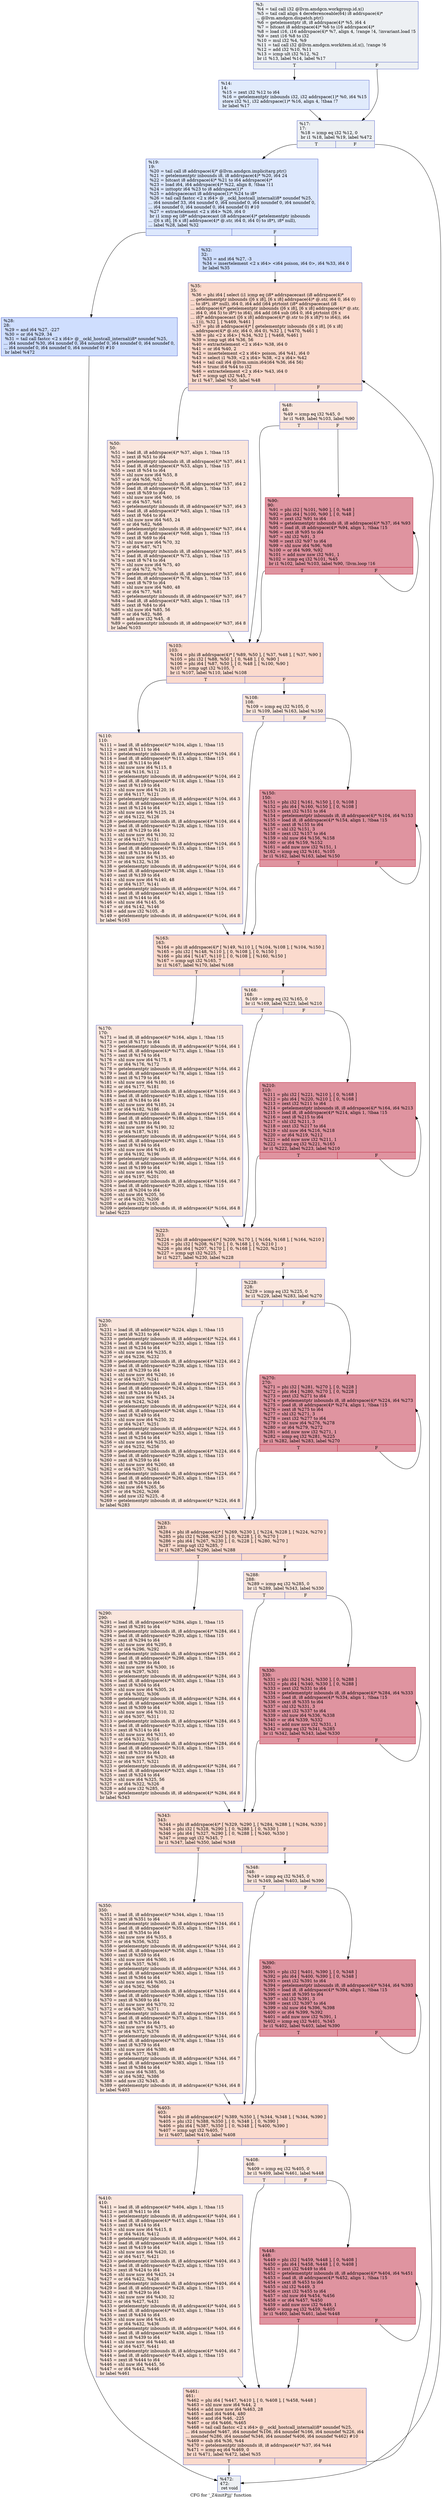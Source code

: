 digraph "CFG for '_Z4initPjjj' function" {
	label="CFG for '_Z4initPjjj' function";

	Node0x5479120 [shape=record,color="#3d50c3ff", style=filled, fillcolor="#d6dce470",label="{%3:\l  %4 = tail call i32 @llvm.amdgcn.workgroup.id.x()\l  %5 = tail call align 4 dereferenceable(64) i8 addrspace(4)*\l... @llvm.amdgcn.dispatch.ptr()\l  %6 = getelementptr i8, i8 addrspace(4)* %5, i64 4\l  %7 = bitcast i8 addrspace(4)* %6 to i16 addrspace(4)*\l  %8 = load i16, i16 addrspace(4)* %7, align 4, !range !4, !invariant.load !5\l  %9 = zext i16 %8 to i32\l  %10 = mul i32 %4, %9\l  %11 = tail call i32 @llvm.amdgcn.workitem.id.x(), !range !6\l  %12 = add i32 %10, %11\l  %13 = icmp ult i32 %12, %2\l  br i1 %13, label %14, label %17\l|{<s0>T|<s1>F}}"];
	Node0x5479120:s0 -> Node0x547b050;
	Node0x5479120:s1 -> Node0x547b0e0;
	Node0x547b050 [shape=record,color="#3d50c3ff", style=filled, fillcolor="#bbd1f870",label="{%14:\l14:                                               \l  %15 = zext i32 %12 to i64\l  %16 = getelementptr inbounds i32, i32 addrspace(1)* %0, i64 %15\l  store i32 %1, i32 addrspace(1)* %16, align 4, !tbaa !7\l  br label %17\l}"];
	Node0x547b050 -> Node0x547b0e0;
	Node0x547b0e0 [shape=record,color="#3d50c3ff", style=filled, fillcolor="#d6dce470",label="{%17:\l17:                                               \l  %18 = icmp eq i32 %12, 0\l  br i1 %18, label %19, label %472\l|{<s0>T|<s1>F}}"];
	Node0x547b0e0:s0 -> Node0x547b640;
	Node0x547b0e0:s1 -> Node0x547b690;
	Node0x547b640 [shape=record,color="#3d50c3ff", style=filled, fillcolor="#b2ccfb70",label="{%19:\l19:                                               \l  %20 = tail call i8 addrspace(4)* @llvm.amdgcn.implicitarg.ptr()\l  %21 = getelementptr inbounds i8, i8 addrspace(4)* %20, i64 24\l  %22 = bitcast i8 addrspace(4)* %21 to i64 addrspace(4)*\l  %23 = load i64, i64 addrspace(4)* %22, align 8, !tbaa !11\l  %24 = inttoptr i64 %23 to i8 addrspace(1)*\l  %25 = addrspacecast i8 addrspace(1)* %24 to i8*\l  %26 = tail call fastcc \<2 x i64\> @__ockl_hostcall_internal(i8* noundef %25,\l... i64 noundef 33, i64 noundef 0, i64 noundef 0, i64 noundef 0, i64 noundef 0,\l... i64 noundef 0, i64 noundef 0, i64 noundef 0) #10\l  %27 = extractelement \<2 x i64\> %26, i64 0\l  br i1 icmp eq (i8* addrspacecast (i8 addrspace(4)* getelementptr inbounds\l... ([6 x i8], [6 x i8] addrspace(4)* @.str, i64 0, i64 0) to i8*), i8* null),\l... label %28, label %32\l|{<s0>T|<s1>F}}"];
	Node0x547b640:s0 -> Node0x547c5f0;
	Node0x547b640:s1 -> Node0x547cfe0;
	Node0x547c5f0 [shape=record,color="#3d50c3ff", style=filled, fillcolor="#93b5fe70",label="{%28:\l28:                                               \l  %29 = and i64 %27, -227\l  %30 = or i64 %29, 34\l  %31 = tail call fastcc \<2 x i64\> @__ockl_hostcall_internal(i8* noundef %25,\l... i64 noundef %30, i64 noundef 0, i64 noundef 0, i64 noundef 0, i64 noundef 0,\l... i64 noundef 0, i64 noundef 0, i64 noundef 0) #10\l  br label %472\l}"];
	Node0x547c5f0 -> Node0x547b690;
	Node0x547cfe0 [shape=record,color="#3d50c3ff", style=filled, fillcolor="#93b5fe70",label="{%32:\l32:                                               \l  %33 = and i64 %27, -3\l  %34 = insertelement \<2 x i64\> \<i64 poison, i64 0\>, i64 %33, i64 0\l  br label %35\l}"];
	Node0x547cfe0 -> Node0x547de40;
	Node0x547de40 [shape=record,color="#3d50c3ff", style=filled, fillcolor="#f7ac8e70",label="{%35:\l35:                                               \l  %36 = phi i64 [ select (i1 icmp eq (i8* addrspacecast (i8 addrspace(4)*\l... getelementptr inbounds ([6 x i8], [6 x i8] addrspace(4)* @.str, i64 0, i64 0)\l... to i8*), i8* null), i64 0, i64 add (i64 ptrtoint (i8* addrspacecast (i8\l... addrspace(4)* getelementptr inbounds ([6 x i8], [6 x i8] addrspace(4)* @.str,\l... i64 0, i64 5) to i8*) to i64), i64 add (i64 sub (i64 0, i64 ptrtoint ([6 x\l... i8]* addrspacecast ([6 x i8] addrspace(4)* @.str to [6 x i8]*) to i64)), i64\l... 1))), %32 ], [ %469, %461 ]\l  %37 = phi i8 addrspace(4)* [ getelementptr inbounds ([6 x i8], [6 x i8]\l... addrspace(4)* @.str, i64 0, i64 0), %32 ], [ %470, %461 ]\l  %38 = phi \<2 x i64\> [ %34, %32 ], [ %468, %461 ]\l  %39 = icmp ugt i64 %36, 56\l  %40 = extractelement \<2 x i64\> %38, i64 0\l  %41 = or i64 %40, 2\l  %42 = insertelement \<2 x i64\> poison, i64 %41, i64 0\l  %43 = select i1 %39, \<2 x i64\> %38, \<2 x i64\> %42\l  %44 = tail call i64 @llvm.umin.i64(i64 %36, i64 56)\l  %45 = trunc i64 %44 to i32\l  %46 = extractelement \<2 x i64\> %43, i64 0\l  %47 = icmp ugt i32 %45, 7\l  br i1 %47, label %50, label %48\l|{<s0>T|<s1>F}}"];
	Node0x547de40:s0 -> Node0x547edb0;
	Node0x547de40:s1 -> Node0x547ee40;
	Node0x547ee40 [shape=record,color="#3d50c3ff", style=filled, fillcolor="#f3c7b170",label="{%48:\l48:                                               \l  %49 = icmp eq i32 %45, 0\l  br i1 %49, label %103, label %90\l|{<s0>T|<s1>F}}"];
	Node0x547ee40:s0 -> Node0x547f010;
	Node0x547ee40:s1 -> Node0x547f060;
	Node0x547edb0 [shape=record,color="#3d50c3ff", style=filled, fillcolor="#f3c7b170",label="{%50:\l50:                                               \l  %51 = load i8, i8 addrspace(4)* %37, align 1, !tbaa !15\l  %52 = zext i8 %51 to i64\l  %53 = getelementptr inbounds i8, i8 addrspace(4)* %37, i64 1\l  %54 = load i8, i8 addrspace(4)* %53, align 1, !tbaa !15\l  %55 = zext i8 %54 to i64\l  %56 = shl nuw nsw i64 %55, 8\l  %57 = or i64 %56, %52\l  %58 = getelementptr inbounds i8, i8 addrspace(4)* %37, i64 2\l  %59 = load i8, i8 addrspace(4)* %58, align 1, !tbaa !15\l  %60 = zext i8 %59 to i64\l  %61 = shl nuw nsw i64 %60, 16\l  %62 = or i64 %57, %61\l  %63 = getelementptr inbounds i8, i8 addrspace(4)* %37, i64 3\l  %64 = load i8, i8 addrspace(4)* %63, align 1, !tbaa !15\l  %65 = zext i8 %64 to i64\l  %66 = shl nuw nsw i64 %65, 24\l  %67 = or i64 %62, %66\l  %68 = getelementptr inbounds i8, i8 addrspace(4)* %37, i64 4\l  %69 = load i8, i8 addrspace(4)* %68, align 1, !tbaa !15\l  %70 = zext i8 %69 to i64\l  %71 = shl nuw nsw i64 %70, 32\l  %72 = or i64 %67, %71\l  %73 = getelementptr inbounds i8, i8 addrspace(4)* %37, i64 5\l  %74 = load i8, i8 addrspace(4)* %73, align 1, !tbaa !15\l  %75 = zext i8 %74 to i64\l  %76 = shl nuw nsw i64 %75, 40\l  %77 = or i64 %72, %76\l  %78 = getelementptr inbounds i8, i8 addrspace(4)* %37, i64 6\l  %79 = load i8, i8 addrspace(4)* %78, align 1, !tbaa !15\l  %80 = zext i8 %79 to i64\l  %81 = shl nuw nsw i64 %80, 48\l  %82 = or i64 %77, %81\l  %83 = getelementptr inbounds i8, i8 addrspace(4)* %37, i64 7\l  %84 = load i8, i8 addrspace(4)* %83, align 1, !tbaa !15\l  %85 = zext i8 %84 to i64\l  %86 = shl nuw i64 %85, 56\l  %87 = or i64 %82, %86\l  %88 = add nsw i32 %45, -8\l  %89 = getelementptr inbounds i8, i8 addrspace(4)* %37, i64 8\l  br label %103\l}"];
	Node0x547edb0 -> Node0x547f010;
	Node0x547f060 [shape=record,color="#b70d28ff", style=filled, fillcolor="#b70d2870",label="{%90:\l90:                                               \l  %91 = phi i32 [ %101, %90 ], [ 0, %48 ]\l  %92 = phi i64 [ %100, %90 ], [ 0, %48 ]\l  %93 = zext i32 %91 to i64\l  %94 = getelementptr inbounds i8, i8 addrspace(4)* %37, i64 %93\l  %95 = load i8, i8 addrspace(4)* %94, align 1, !tbaa !15\l  %96 = zext i8 %95 to i64\l  %97 = shl i32 %91, 3\l  %98 = zext i32 %97 to i64\l  %99 = shl nuw i64 %96, %98\l  %100 = or i64 %99, %92\l  %101 = add nuw nsw i32 %91, 1\l  %102 = icmp eq i32 %101, %45\l  br i1 %102, label %103, label %90, !llvm.loop !16\l|{<s0>T|<s1>F}}"];
	Node0x547f060:s0 -> Node0x547f010;
	Node0x547f060:s1 -> Node0x547f060;
	Node0x547f010 [shape=record,color="#3d50c3ff", style=filled, fillcolor="#f7ac8e70",label="{%103:\l103:                                              \l  %104 = phi i8 addrspace(4)* [ %89, %50 ], [ %37, %48 ], [ %37, %90 ]\l  %105 = phi i32 [ %88, %50 ], [ 0, %48 ], [ 0, %90 ]\l  %106 = phi i64 [ %87, %50 ], [ 0, %48 ], [ %100, %90 ]\l  %107 = icmp ugt i32 %105, 7\l  br i1 %107, label %110, label %108\l|{<s0>T|<s1>F}}"];
	Node0x547f010:s0 -> Node0x5481d10;
	Node0x547f010:s1 -> Node0x5481d60;
	Node0x5481d60 [shape=record,color="#3d50c3ff", style=filled, fillcolor="#f3c7b170",label="{%108:\l108:                                              \l  %109 = icmp eq i32 %105, 0\l  br i1 %109, label %163, label %150\l|{<s0>T|<s1>F}}"];
	Node0x5481d60:s0 -> Node0x5481f30;
	Node0x5481d60:s1 -> Node0x5481f80;
	Node0x5481d10 [shape=record,color="#3d50c3ff", style=filled, fillcolor="#f3c7b170",label="{%110:\l110:                                              \l  %111 = load i8, i8 addrspace(4)* %104, align 1, !tbaa !15\l  %112 = zext i8 %111 to i64\l  %113 = getelementptr inbounds i8, i8 addrspace(4)* %104, i64 1\l  %114 = load i8, i8 addrspace(4)* %113, align 1, !tbaa !15\l  %115 = zext i8 %114 to i64\l  %116 = shl nuw nsw i64 %115, 8\l  %117 = or i64 %116, %112\l  %118 = getelementptr inbounds i8, i8 addrspace(4)* %104, i64 2\l  %119 = load i8, i8 addrspace(4)* %118, align 1, !tbaa !15\l  %120 = zext i8 %119 to i64\l  %121 = shl nuw nsw i64 %120, 16\l  %122 = or i64 %117, %121\l  %123 = getelementptr inbounds i8, i8 addrspace(4)* %104, i64 3\l  %124 = load i8, i8 addrspace(4)* %123, align 1, !tbaa !15\l  %125 = zext i8 %124 to i64\l  %126 = shl nuw nsw i64 %125, 24\l  %127 = or i64 %122, %126\l  %128 = getelementptr inbounds i8, i8 addrspace(4)* %104, i64 4\l  %129 = load i8, i8 addrspace(4)* %128, align 1, !tbaa !15\l  %130 = zext i8 %129 to i64\l  %131 = shl nuw nsw i64 %130, 32\l  %132 = or i64 %127, %131\l  %133 = getelementptr inbounds i8, i8 addrspace(4)* %104, i64 5\l  %134 = load i8, i8 addrspace(4)* %133, align 1, !tbaa !15\l  %135 = zext i8 %134 to i64\l  %136 = shl nuw nsw i64 %135, 40\l  %137 = or i64 %132, %136\l  %138 = getelementptr inbounds i8, i8 addrspace(4)* %104, i64 6\l  %139 = load i8, i8 addrspace(4)* %138, align 1, !tbaa !15\l  %140 = zext i8 %139 to i64\l  %141 = shl nuw nsw i64 %140, 48\l  %142 = or i64 %137, %141\l  %143 = getelementptr inbounds i8, i8 addrspace(4)* %104, i64 7\l  %144 = load i8, i8 addrspace(4)* %143, align 1, !tbaa !15\l  %145 = zext i8 %144 to i64\l  %146 = shl nuw i64 %145, 56\l  %147 = or i64 %142, %146\l  %148 = add nsw i32 %105, -8\l  %149 = getelementptr inbounds i8, i8 addrspace(4)* %104, i64 8\l  br label %163\l}"];
	Node0x5481d10 -> Node0x5481f30;
	Node0x5481f80 [shape=record,color="#b70d28ff", style=filled, fillcolor="#b70d2870",label="{%150:\l150:                                              \l  %151 = phi i32 [ %161, %150 ], [ 0, %108 ]\l  %152 = phi i64 [ %160, %150 ], [ 0, %108 ]\l  %153 = zext i32 %151 to i64\l  %154 = getelementptr inbounds i8, i8 addrspace(4)* %104, i64 %153\l  %155 = load i8, i8 addrspace(4)* %154, align 1, !tbaa !15\l  %156 = zext i8 %155 to i64\l  %157 = shl i32 %151, 3\l  %158 = zext i32 %157 to i64\l  %159 = shl nuw i64 %156, %158\l  %160 = or i64 %159, %152\l  %161 = add nuw nsw i32 %151, 1\l  %162 = icmp eq i32 %161, %105\l  br i1 %162, label %163, label %150\l|{<s0>T|<s1>F}}"];
	Node0x5481f80:s0 -> Node0x5481f30;
	Node0x5481f80:s1 -> Node0x5481f80;
	Node0x5481f30 [shape=record,color="#3d50c3ff", style=filled, fillcolor="#f7ac8e70",label="{%163:\l163:                                              \l  %164 = phi i8 addrspace(4)* [ %149, %110 ], [ %104, %108 ], [ %104, %150 ]\l  %165 = phi i32 [ %148, %110 ], [ 0, %108 ], [ 0, %150 ]\l  %166 = phi i64 [ %147, %110 ], [ 0, %108 ], [ %160, %150 ]\l  %167 = icmp ugt i32 %165, 7\l  br i1 %167, label %170, label %168\l|{<s0>T|<s1>F}}"];
	Node0x5481f30:s0 -> Node0x5484450;
	Node0x5481f30:s1 -> Node0x54844a0;
	Node0x54844a0 [shape=record,color="#3d50c3ff", style=filled, fillcolor="#f3c7b170",label="{%168:\l168:                                              \l  %169 = icmp eq i32 %165, 0\l  br i1 %169, label %223, label %210\l|{<s0>T|<s1>F}}"];
	Node0x54844a0:s0 -> Node0x5484630;
	Node0x54844a0:s1 -> Node0x5484680;
	Node0x5484450 [shape=record,color="#3d50c3ff", style=filled, fillcolor="#f3c7b170",label="{%170:\l170:                                              \l  %171 = load i8, i8 addrspace(4)* %164, align 1, !tbaa !15\l  %172 = zext i8 %171 to i64\l  %173 = getelementptr inbounds i8, i8 addrspace(4)* %164, i64 1\l  %174 = load i8, i8 addrspace(4)* %173, align 1, !tbaa !15\l  %175 = zext i8 %174 to i64\l  %176 = shl nuw nsw i64 %175, 8\l  %177 = or i64 %176, %172\l  %178 = getelementptr inbounds i8, i8 addrspace(4)* %164, i64 2\l  %179 = load i8, i8 addrspace(4)* %178, align 1, !tbaa !15\l  %180 = zext i8 %179 to i64\l  %181 = shl nuw nsw i64 %180, 16\l  %182 = or i64 %177, %181\l  %183 = getelementptr inbounds i8, i8 addrspace(4)* %164, i64 3\l  %184 = load i8, i8 addrspace(4)* %183, align 1, !tbaa !15\l  %185 = zext i8 %184 to i64\l  %186 = shl nuw nsw i64 %185, 24\l  %187 = or i64 %182, %186\l  %188 = getelementptr inbounds i8, i8 addrspace(4)* %164, i64 4\l  %189 = load i8, i8 addrspace(4)* %188, align 1, !tbaa !15\l  %190 = zext i8 %189 to i64\l  %191 = shl nuw nsw i64 %190, 32\l  %192 = or i64 %187, %191\l  %193 = getelementptr inbounds i8, i8 addrspace(4)* %164, i64 5\l  %194 = load i8, i8 addrspace(4)* %193, align 1, !tbaa !15\l  %195 = zext i8 %194 to i64\l  %196 = shl nuw nsw i64 %195, 40\l  %197 = or i64 %192, %196\l  %198 = getelementptr inbounds i8, i8 addrspace(4)* %164, i64 6\l  %199 = load i8, i8 addrspace(4)* %198, align 1, !tbaa !15\l  %200 = zext i8 %199 to i64\l  %201 = shl nuw nsw i64 %200, 48\l  %202 = or i64 %197, %201\l  %203 = getelementptr inbounds i8, i8 addrspace(4)* %164, i64 7\l  %204 = load i8, i8 addrspace(4)* %203, align 1, !tbaa !15\l  %205 = zext i8 %204 to i64\l  %206 = shl nuw i64 %205, 56\l  %207 = or i64 %202, %206\l  %208 = add nsw i32 %165, -8\l  %209 = getelementptr inbounds i8, i8 addrspace(4)* %164, i64 8\l  br label %223\l}"];
	Node0x5484450 -> Node0x5484630;
	Node0x5484680 [shape=record,color="#b70d28ff", style=filled, fillcolor="#b70d2870",label="{%210:\l210:                                              \l  %211 = phi i32 [ %221, %210 ], [ 0, %168 ]\l  %212 = phi i64 [ %220, %210 ], [ 0, %168 ]\l  %213 = zext i32 %211 to i64\l  %214 = getelementptr inbounds i8, i8 addrspace(4)* %164, i64 %213\l  %215 = load i8, i8 addrspace(4)* %214, align 1, !tbaa !15\l  %216 = zext i8 %215 to i64\l  %217 = shl i32 %211, 3\l  %218 = zext i32 %217 to i64\l  %219 = shl nuw i64 %216, %218\l  %220 = or i64 %219, %212\l  %221 = add nuw nsw i32 %211, 1\l  %222 = icmp eq i32 %221, %165\l  br i1 %222, label %223, label %210\l|{<s0>T|<s1>F}}"];
	Node0x5484680:s0 -> Node0x5484630;
	Node0x5484680:s1 -> Node0x5484680;
	Node0x5484630 [shape=record,color="#3d50c3ff", style=filled, fillcolor="#f7ac8e70",label="{%223:\l223:                                              \l  %224 = phi i8 addrspace(4)* [ %209, %170 ], [ %164, %168 ], [ %164, %210 ]\l  %225 = phi i32 [ %208, %170 ], [ 0, %168 ], [ 0, %210 ]\l  %226 = phi i64 [ %207, %170 ], [ 0, %168 ], [ %220, %210 ]\l  %227 = icmp ugt i32 %225, 7\l  br i1 %227, label %230, label %228\l|{<s0>T|<s1>F}}"];
	Node0x5484630:s0 -> Node0x54866d0;
	Node0x5484630:s1 -> Node0x5486720;
	Node0x5486720 [shape=record,color="#3d50c3ff", style=filled, fillcolor="#f3c7b170",label="{%228:\l228:                                              \l  %229 = icmp eq i32 %225, 0\l  br i1 %229, label %283, label %270\l|{<s0>T|<s1>F}}"];
	Node0x5486720:s0 -> Node0x54868b0;
	Node0x5486720:s1 -> Node0x5486900;
	Node0x54866d0 [shape=record,color="#3d50c3ff", style=filled, fillcolor="#f3c7b170",label="{%230:\l230:                                              \l  %231 = load i8, i8 addrspace(4)* %224, align 1, !tbaa !15\l  %232 = zext i8 %231 to i64\l  %233 = getelementptr inbounds i8, i8 addrspace(4)* %224, i64 1\l  %234 = load i8, i8 addrspace(4)* %233, align 1, !tbaa !15\l  %235 = zext i8 %234 to i64\l  %236 = shl nuw nsw i64 %235, 8\l  %237 = or i64 %236, %232\l  %238 = getelementptr inbounds i8, i8 addrspace(4)* %224, i64 2\l  %239 = load i8, i8 addrspace(4)* %238, align 1, !tbaa !15\l  %240 = zext i8 %239 to i64\l  %241 = shl nuw nsw i64 %240, 16\l  %242 = or i64 %237, %241\l  %243 = getelementptr inbounds i8, i8 addrspace(4)* %224, i64 3\l  %244 = load i8, i8 addrspace(4)* %243, align 1, !tbaa !15\l  %245 = zext i8 %244 to i64\l  %246 = shl nuw nsw i64 %245, 24\l  %247 = or i64 %242, %246\l  %248 = getelementptr inbounds i8, i8 addrspace(4)* %224, i64 4\l  %249 = load i8, i8 addrspace(4)* %248, align 1, !tbaa !15\l  %250 = zext i8 %249 to i64\l  %251 = shl nuw nsw i64 %250, 32\l  %252 = or i64 %247, %251\l  %253 = getelementptr inbounds i8, i8 addrspace(4)* %224, i64 5\l  %254 = load i8, i8 addrspace(4)* %253, align 1, !tbaa !15\l  %255 = zext i8 %254 to i64\l  %256 = shl nuw nsw i64 %255, 40\l  %257 = or i64 %252, %256\l  %258 = getelementptr inbounds i8, i8 addrspace(4)* %224, i64 6\l  %259 = load i8, i8 addrspace(4)* %258, align 1, !tbaa !15\l  %260 = zext i8 %259 to i64\l  %261 = shl nuw nsw i64 %260, 48\l  %262 = or i64 %257, %261\l  %263 = getelementptr inbounds i8, i8 addrspace(4)* %224, i64 7\l  %264 = load i8, i8 addrspace(4)* %263, align 1, !tbaa !15\l  %265 = zext i8 %264 to i64\l  %266 = shl nuw i64 %265, 56\l  %267 = or i64 %262, %266\l  %268 = add nsw i32 %225, -8\l  %269 = getelementptr inbounds i8, i8 addrspace(4)* %224, i64 8\l  br label %283\l}"];
	Node0x54866d0 -> Node0x54868b0;
	Node0x5486900 [shape=record,color="#b70d28ff", style=filled, fillcolor="#b70d2870",label="{%270:\l270:                                              \l  %271 = phi i32 [ %281, %270 ], [ 0, %228 ]\l  %272 = phi i64 [ %280, %270 ], [ 0, %228 ]\l  %273 = zext i32 %271 to i64\l  %274 = getelementptr inbounds i8, i8 addrspace(4)* %224, i64 %273\l  %275 = load i8, i8 addrspace(4)* %274, align 1, !tbaa !15\l  %276 = zext i8 %275 to i64\l  %277 = shl i32 %271, 3\l  %278 = zext i32 %277 to i64\l  %279 = shl nuw i64 %276, %278\l  %280 = or i64 %279, %272\l  %281 = add nuw nsw i32 %271, 1\l  %282 = icmp eq i32 %281, %225\l  br i1 %282, label %283, label %270\l|{<s0>T|<s1>F}}"];
	Node0x5486900:s0 -> Node0x54868b0;
	Node0x5486900:s1 -> Node0x5486900;
	Node0x54868b0 [shape=record,color="#3d50c3ff", style=filled, fillcolor="#f7ac8e70",label="{%283:\l283:                                              \l  %284 = phi i8 addrspace(4)* [ %269, %230 ], [ %224, %228 ], [ %224, %270 ]\l  %285 = phi i32 [ %268, %230 ], [ 0, %228 ], [ 0, %270 ]\l  %286 = phi i64 [ %267, %230 ], [ 0, %228 ], [ %280, %270 ]\l  %287 = icmp ugt i32 %285, 7\l  br i1 %287, label %290, label %288\l|{<s0>T|<s1>F}}"];
	Node0x54868b0:s0 -> Node0x5489120;
	Node0x54868b0:s1 -> Node0x5489170;
	Node0x5489170 [shape=record,color="#3d50c3ff", style=filled, fillcolor="#f3c7b170",label="{%288:\l288:                                              \l  %289 = icmp eq i32 %285, 0\l  br i1 %289, label %343, label %330\l|{<s0>T|<s1>F}}"];
	Node0x5489170:s0 -> Node0x5489300;
	Node0x5489170:s1 -> Node0x5489350;
	Node0x5489120 [shape=record,color="#3d50c3ff", style=filled, fillcolor="#f3c7b170",label="{%290:\l290:                                              \l  %291 = load i8, i8 addrspace(4)* %284, align 1, !tbaa !15\l  %292 = zext i8 %291 to i64\l  %293 = getelementptr inbounds i8, i8 addrspace(4)* %284, i64 1\l  %294 = load i8, i8 addrspace(4)* %293, align 1, !tbaa !15\l  %295 = zext i8 %294 to i64\l  %296 = shl nuw nsw i64 %295, 8\l  %297 = or i64 %296, %292\l  %298 = getelementptr inbounds i8, i8 addrspace(4)* %284, i64 2\l  %299 = load i8, i8 addrspace(4)* %298, align 1, !tbaa !15\l  %300 = zext i8 %299 to i64\l  %301 = shl nuw nsw i64 %300, 16\l  %302 = or i64 %297, %301\l  %303 = getelementptr inbounds i8, i8 addrspace(4)* %284, i64 3\l  %304 = load i8, i8 addrspace(4)* %303, align 1, !tbaa !15\l  %305 = zext i8 %304 to i64\l  %306 = shl nuw nsw i64 %305, 24\l  %307 = or i64 %302, %306\l  %308 = getelementptr inbounds i8, i8 addrspace(4)* %284, i64 4\l  %309 = load i8, i8 addrspace(4)* %308, align 1, !tbaa !15\l  %310 = zext i8 %309 to i64\l  %311 = shl nuw nsw i64 %310, 32\l  %312 = or i64 %307, %311\l  %313 = getelementptr inbounds i8, i8 addrspace(4)* %284, i64 5\l  %314 = load i8, i8 addrspace(4)* %313, align 1, !tbaa !15\l  %315 = zext i8 %314 to i64\l  %316 = shl nuw nsw i64 %315, 40\l  %317 = or i64 %312, %316\l  %318 = getelementptr inbounds i8, i8 addrspace(4)* %284, i64 6\l  %319 = load i8, i8 addrspace(4)* %318, align 1, !tbaa !15\l  %320 = zext i8 %319 to i64\l  %321 = shl nuw nsw i64 %320, 48\l  %322 = or i64 %317, %321\l  %323 = getelementptr inbounds i8, i8 addrspace(4)* %284, i64 7\l  %324 = load i8, i8 addrspace(4)* %323, align 1, !tbaa !15\l  %325 = zext i8 %324 to i64\l  %326 = shl nuw i64 %325, 56\l  %327 = or i64 %322, %326\l  %328 = add nsw i32 %285, -8\l  %329 = getelementptr inbounds i8, i8 addrspace(4)* %284, i64 8\l  br label %343\l}"];
	Node0x5489120 -> Node0x5489300;
	Node0x5489350 [shape=record,color="#b70d28ff", style=filled, fillcolor="#b70d2870",label="{%330:\l330:                                              \l  %331 = phi i32 [ %341, %330 ], [ 0, %288 ]\l  %332 = phi i64 [ %340, %330 ], [ 0, %288 ]\l  %333 = zext i32 %331 to i64\l  %334 = getelementptr inbounds i8, i8 addrspace(4)* %284, i64 %333\l  %335 = load i8, i8 addrspace(4)* %334, align 1, !tbaa !15\l  %336 = zext i8 %335 to i64\l  %337 = shl i32 %331, 3\l  %338 = zext i32 %337 to i64\l  %339 = shl nuw i64 %336, %338\l  %340 = or i64 %339, %332\l  %341 = add nuw nsw i32 %331, 1\l  %342 = icmp eq i32 %341, %285\l  br i1 %342, label %343, label %330\l|{<s0>T|<s1>F}}"];
	Node0x5489350:s0 -> Node0x5489300;
	Node0x5489350:s1 -> Node0x5489350;
	Node0x5489300 [shape=record,color="#3d50c3ff", style=filled, fillcolor="#f7ac8e70",label="{%343:\l343:                                              \l  %344 = phi i8 addrspace(4)* [ %329, %290 ], [ %284, %288 ], [ %284, %330 ]\l  %345 = phi i32 [ %328, %290 ], [ 0, %288 ], [ 0, %330 ]\l  %346 = phi i64 [ %327, %290 ], [ 0, %288 ], [ %340, %330 ]\l  %347 = icmp ugt i32 %345, 7\l  br i1 %347, label %350, label %348\l|{<s0>T|<s1>F}}"];
	Node0x5489300:s0 -> Node0x548bd80;
	Node0x5489300:s1 -> Node0x548bdd0;
	Node0x548bdd0 [shape=record,color="#3d50c3ff", style=filled, fillcolor="#f3c7b170",label="{%348:\l348:                                              \l  %349 = icmp eq i32 %345, 0\l  br i1 %349, label %403, label %390\l|{<s0>T|<s1>F}}"];
	Node0x548bdd0:s0 -> Node0x548bf60;
	Node0x548bdd0:s1 -> Node0x548bfb0;
	Node0x548bd80 [shape=record,color="#3d50c3ff", style=filled, fillcolor="#f3c7b170",label="{%350:\l350:                                              \l  %351 = load i8, i8 addrspace(4)* %344, align 1, !tbaa !15\l  %352 = zext i8 %351 to i64\l  %353 = getelementptr inbounds i8, i8 addrspace(4)* %344, i64 1\l  %354 = load i8, i8 addrspace(4)* %353, align 1, !tbaa !15\l  %355 = zext i8 %354 to i64\l  %356 = shl nuw nsw i64 %355, 8\l  %357 = or i64 %356, %352\l  %358 = getelementptr inbounds i8, i8 addrspace(4)* %344, i64 2\l  %359 = load i8, i8 addrspace(4)* %358, align 1, !tbaa !15\l  %360 = zext i8 %359 to i64\l  %361 = shl nuw nsw i64 %360, 16\l  %362 = or i64 %357, %361\l  %363 = getelementptr inbounds i8, i8 addrspace(4)* %344, i64 3\l  %364 = load i8, i8 addrspace(4)* %363, align 1, !tbaa !15\l  %365 = zext i8 %364 to i64\l  %366 = shl nuw nsw i64 %365, 24\l  %367 = or i64 %362, %366\l  %368 = getelementptr inbounds i8, i8 addrspace(4)* %344, i64 4\l  %369 = load i8, i8 addrspace(4)* %368, align 1, !tbaa !15\l  %370 = zext i8 %369 to i64\l  %371 = shl nuw nsw i64 %370, 32\l  %372 = or i64 %367, %371\l  %373 = getelementptr inbounds i8, i8 addrspace(4)* %344, i64 5\l  %374 = load i8, i8 addrspace(4)* %373, align 1, !tbaa !15\l  %375 = zext i8 %374 to i64\l  %376 = shl nuw nsw i64 %375, 40\l  %377 = or i64 %372, %376\l  %378 = getelementptr inbounds i8, i8 addrspace(4)* %344, i64 6\l  %379 = load i8, i8 addrspace(4)* %378, align 1, !tbaa !15\l  %380 = zext i8 %379 to i64\l  %381 = shl nuw nsw i64 %380, 48\l  %382 = or i64 %377, %381\l  %383 = getelementptr inbounds i8, i8 addrspace(4)* %344, i64 7\l  %384 = load i8, i8 addrspace(4)* %383, align 1, !tbaa !15\l  %385 = zext i8 %384 to i64\l  %386 = shl nuw i64 %385, 56\l  %387 = or i64 %382, %386\l  %388 = add nsw i32 %345, -8\l  %389 = getelementptr inbounds i8, i8 addrspace(4)* %344, i64 8\l  br label %403\l}"];
	Node0x548bd80 -> Node0x548bf60;
	Node0x548bfb0 [shape=record,color="#b70d28ff", style=filled, fillcolor="#b70d2870",label="{%390:\l390:                                              \l  %391 = phi i32 [ %401, %390 ], [ 0, %348 ]\l  %392 = phi i64 [ %400, %390 ], [ 0, %348 ]\l  %393 = zext i32 %391 to i64\l  %394 = getelementptr inbounds i8, i8 addrspace(4)* %344, i64 %393\l  %395 = load i8, i8 addrspace(4)* %394, align 1, !tbaa !15\l  %396 = zext i8 %395 to i64\l  %397 = shl i32 %391, 3\l  %398 = zext i32 %397 to i64\l  %399 = shl nuw i64 %396, %398\l  %400 = or i64 %399, %392\l  %401 = add nuw nsw i32 %391, 1\l  %402 = icmp eq i32 %401, %345\l  br i1 %402, label %403, label %390\l|{<s0>T|<s1>F}}"];
	Node0x548bfb0:s0 -> Node0x548bf60;
	Node0x548bfb0:s1 -> Node0x548bfb0;
	Node0x548bf60 [shape=record,color="#3d50c3ff", style=filled, fillcolor="#f7ac8e70",label="{%403:\l403:                                              \l  %404 = phi i8 addrspace(4)* [ %389, %350 ], [ %344, %348 ], [ %344, %390 ]\l  %405 = phi i32 [ %388, %350 ], [ 0, %348 ], [ 0, %390 ]\l  %406 = phi i64 [ %387, %350 ], [ 0, %348 ], [ %400, %390 ]\l  %407 = icmp ugt i32 %405, 7\l  br i1 %407, label %410, label %408\l|{<s0>T|<s1>F}}"];
	Node0x548bf60:s0 -> Node0x548e5e0;
	Node0x548bf60:s1 -> Node0x548e630;
	Node0x548e630 [shape=record,color="#3d50c3ff", style=filled, fillcolor="#f3c7b170",label="{%408:\l408:                                              \l  %409 = icmp eq i32 %405, 0\l  br i1 %409, label %461, label %448\l|{<s0>T|<s1>F}}"];
	Node0x548e630:s0 -> Node0x547e2b0;
	Node0x548e630:s1 -> Node0x548e7c0;
	Node0x548e5e0 [shape=record,color="#3d50c3ff", style=filled, fillcolor="#f3c7b170",label="{%410:\l410:                                              \l  %411 = load i8, i8 addrspace(4)* %404, align 1, !tbaa !15\l  %412 = zext i8 %411 to i64\l  %413 = getelementptr inbounds i8, i8 addrspace(4)* %404, i64 1\l  %414 = load i8, i8 addrspace(4)* %413, align 1, !tbaa !15\l  %415 = zext i8 %414 to i64\l  %416 = shl nuw nsw i64 %415, 8\l  %417 = or i64 %416, %412\l  %418 = getelementptr inbounds i8, i8 addrspace(4)* %404, i64 2\l  %419 = load i8, i8 addrspace(4)* %418, align 1, !tbaa !15\l  %420 = zext i8 %419 to i64\l  %421 = shl nuw nsw i64 %420, 16\l  %422 = or i64 %417, %421\l  %423 = getelementptr inbounds i8, i8 addrspace(4)* %404, i64 3\l  %424 = load i8, i8 addrspace(4)* %423, align 1, !tbaa !15\l  %425 = zext i8 %424 to i64\l  %426 = shl nuw nsw i64 %425, 24\l  %427 = or i64 %422, %426\l  %428 = getelementptr inbounds i8, i8 addrspace(4)* %404, i64 4\l  %429 = load i8, i8 addrspace(4)* %428, align 1, !tbaa !15\l  %430 = zext i8 %429 to i64\l  %431 = shl nuw nsw i64 %430, 32\l  %432 = or i64 %427, %431\l  %433 = getelementptr inbounds i8, i8 addrspace(4)* %404, i64 5\l  %434 = load i8, i8 addrspace(4)* %433, align 1, !tbaa !15\l  %435 = zext i8 %434 to i64\l  %436 = shl nuw nsw i64 %435, 40\l  %437 = or i64 %432, %436\l  %438 = getelementptr inbounds i8, i8 addrspace(4)* %404, i64 6\l  %439 = load i8, i8 addrspace(4)* %438, align 1, !tbaa !15\l  %440 = zext i8 %439 to i64\l  %441 = shl nuw nsw i64 %440, 48\l  %442 = or i64 %437, %441\l  %443 = getelementptr inbounds i8, i8 addrspace(4)* %404, i64 7\l  %444 = load i8, i8 addrspace(4)* %443, align 1, !tbaa !15\l  %445 = zext i8 %444 to i64\l  %446 = shl nuw i64 %445, 56\l  %447 = or i64 %442, %446\l  br label %461\l}"];
	Node0x548e5e0 -> Node0x547e2b0;
	Node0x548e7c0 [shape=record,color="#b70d28ff", style=filled, fillcolor="#b70d2870",label="{%448:\l448:                                              \l  %449 = phi i32 [ %459, %448 ], [ 0, %408 ]\l  %450 = phi i64 [ %458, %448 ], [ 0, %408 ]\l  %451 = zext i32 %449 to i64\l  %452 = getelementptr inbounds i8, i8 addrspace(4)* %404, i64 %451\l  %453 = load i8, i8 addrspace(4)* %452, align 1, !tbaa !15\l  %454 = zext i8 %453 to i64\l  %455 = shl i32 %449, 3\l  %456 = zext i32 %455 to i64\l  %457 = shl nuw i64 %454, %456\l  %458 = or i64 %457, %450\l  %459 = add nuw nsw i32 %449, 1\l  %460 = icmp eq i32 %459, %405\l  br i1 %460, label %461, label %448\l|{<s0>T|<s1>F}}"];
	Node0x548e7c0:s0 -> Node0x547e2b0;
	Node0x548e7c0:s1 -> Node0x548e7c0;
	Node0x547e2b0 [shape=record,color="#3d50c3ff", style=filled, fillcolor="#f7ac8e70",label="{%461:\l461:                                              \l  %462 = phi i64 [ %447, %410 ], [ 0, %408 ], [ %458, %448 ]\l  %463 = shl nuw nsw i64 %44, 2\l  %464 = add nuw nsw i64 %463, 28\l  %465 = and i64 %464, 480\l  %466 = and i64 %46, -225\l  %467 = or i64 %466, %465\l  %468 = tail call fastcc \<2 x i64\> @__ockl_hostcall_internal(i8* noundef %25,\l... i64 noundef %467, i64 noundef %106, i64 noundef %166, i64 noundef %226, i64\l... noundef %286, i64 noundef %346, i64 noundef %406, i64 noundef %462) #10\l  %469 = sub i64 %36, %44\l  %470 = getelementptr inbounds i8, i8 addrspace(4)* %37, i64 %44\l  %471 = icmp eq i64 %469, 0\l  br i1 %471, label %472, label %35\l|{<s0>T|<s1>F}}"];
	Node0x547e2b0:s0 -> Node0x547b690;
	Node0x547e2b0:s1 -> Node0x547de40;
	Node0x547b690 [shape=record,color="#3d50c3ff", style=filled, fillcolor="#d6dce470",label="{%472:\l472:                                              \l  ret void\l}"];
}
